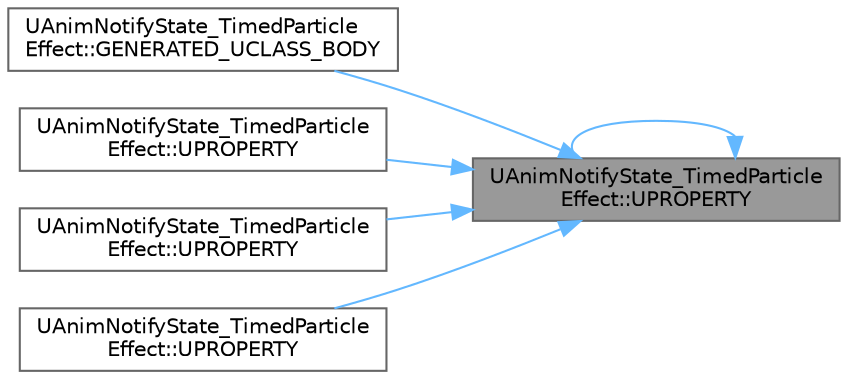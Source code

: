 digraph "UAnimNotifyState_TimedParticleEffect::UPROPERTY"
{
 // INTERACTIVE_SVG=YES
 // LATEX_PDF_SIZE
  bgcolor="transparent";
  edge [fontname=Helvetica,fontsize=10,labelfontname=Helvetica,labelfontsize=10];
  node [fontname=Helvetica,fontsize=10,shape=box,height=0.2,width=0.4];
  rankdir="RL";
  Node1 [id="Node000001",label="UAnimNotifyState_TimedParticle\lEffect::UPROPERTY",height=0.2,width=0.4,color="gray40", fillcolor="grey60", style="filled", fontcolor="black",tooltip=" "];
  Node1 -> Node2 [id="edge1_Node000001_Node000002",dir="back",color="steelblue1",style="solid",tooltip=" "];
  Node2 [id="Node000002",label="UAnimNotifyState_TimedParticle\lEffect::GENERATED_UCLASS_BODY",height=0.2,width=0.4,color="grey40", fillcolor="white", style="filled",URL="$d5/dec/classUAnimNotifyState__TimedParticleEffect.html#a4cd948527a1467771298c855f692ca18",tooltip=" "];
  Node1 -> Node3 [id="edge2_Node000001_Node000003",dir="back",color="steelblue1",style="solid",tooltip=" "];
  Node3 [id="Node000003",label="UAnimNotifyState_TimedParticle\lEffect::UPROPERTY",height=0.2,width=0.4,color="grey40", fillcolor="white", style="filled",URL="$d5/dec/classUAnimNotifyState__TimedParticleEffect.html#aacd09fb18efd707919b82e58513104b6",tooltip=" "];
  Node1 -> Node1 [id="edge3_Node000001_Node000001",dir="back",color="steelblue1",style="solid",tooltip=" "];
  Node1 -> Node4 [id="edge4_Node000001_Node000004",dir="back",color="steelblue1",style="solid",tooltip=" "];
  Node4 [id="Node000004",label="UAnimNotifyState_TimedParticle\lEffect::UPROPERTY",height=0.2,width=0.4,color="grey40", fillcolor="white", style="filled",URL="$d5/dec/classUAnimNotifyState__TimedParticleEffect.html#a75ad23c1233adc7f1d99562a3f0f8e4b",tooltip=" "];
  Node1 -> Node5 [id="edge5_Node000001_Node000005",dir="back",color="steelblue1",style="solid",tooltip=" "];
  Node5 [id="Node000005",label="UAnimNotifyState_TimedParticle\lEffect::UPROPERTY",height=0.2,width=0.4,color="grey40", fillcolor="white", style="filled",URL="$d5/dec/classUAnimNotifyState__TimedParticleEffect.html#a5f69c78e06375a5b03d94faef964eedf",tooltip=" "];
}
